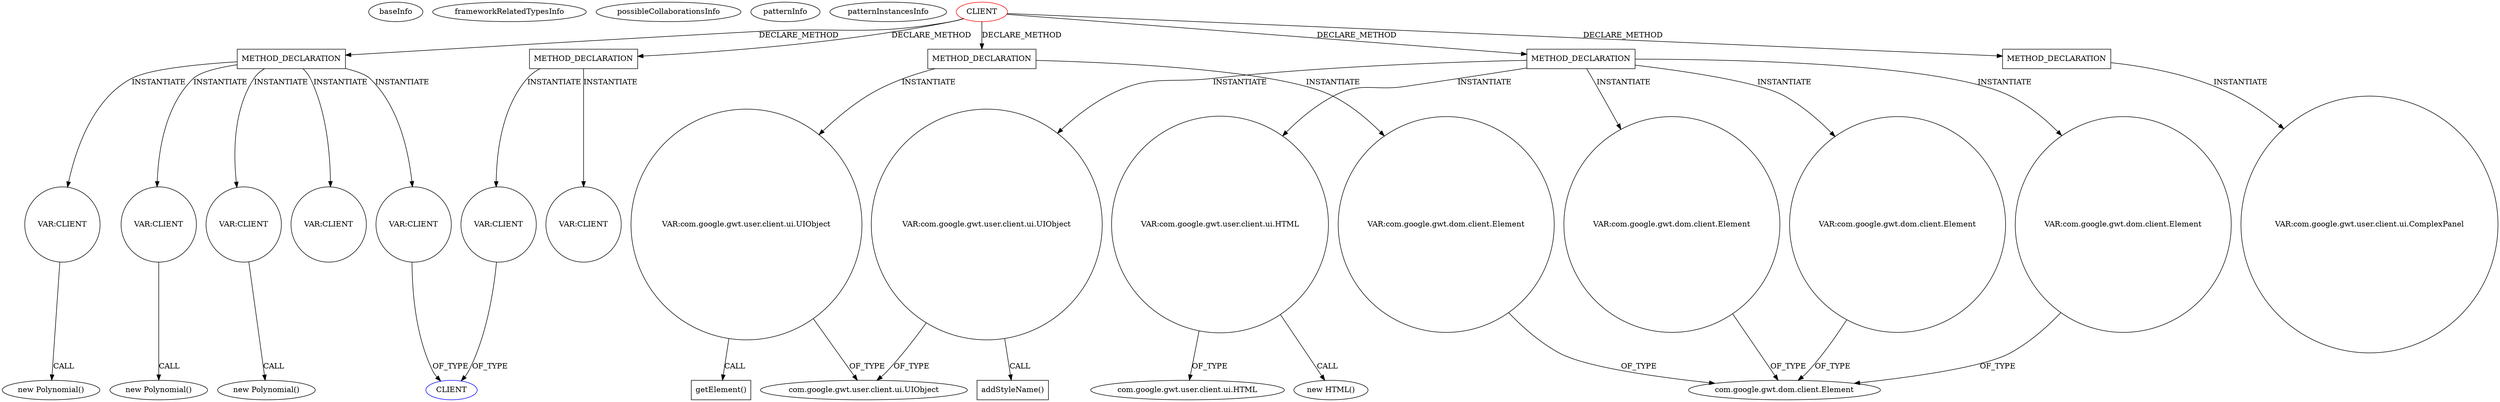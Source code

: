 digraph {
baseInfo[graphId=928,category="pattern",isAnonymous=false,possibleRelation=false]
frameworkRelatedTypesInfo[]
possibleCollaborationsInfo[]
patternInfo[frequency=2.0,patternRootClient=0]
patternInstancesInfo[0="luxferrari-AlgebrApp~/luxferrari-AlgebrApp/AlgebrApp-master/AlgebrApp/src/org/luxferrari/algebrapp/client/AlgebrApp.java~AlgebrApp~3667",1="luxferrari-AlgebrApp~/luxferrari-AlgebrApp/AlgebrApp-master/AlgebrApp/src/org/luxferrari/algebrapp/client/SubPolynomial.java~SubPolynomial~3660"]
222[label="new Polynomial()",vertexType="CONSTRUCTOR_CALL",isFrameworkType=false]
223[label="VAR:CLIENT",vertexType="VARIABLE_EXPRESION",isFrameworkType=false,shape=circle]
216[label="METHOD_DECLARATION",vertexType="CLIENT_METHOD_DECLARATION",isFrameworkType=false,shape=box]
0[label="CLIENT",vertexType="ROOT_CLIENT_CLASS_DECLARATION",isFrameworkType=false,color=red]
323[label="METHOD_DECLARATION",vertexType="CLIENT_METHOD_DECLARATION",isFrameworkType=false,shape=box]
337[label="VAR:com.google.gwt.user.client.ui.UIObject",vertexType="VARIABLE_EXPRESION",isFrameworkType=false,shape=circle]
334[label="VAR:com.google.gwt.dom.client.Element",vertexType="VARIABLE_EXPRESION",isFrameworkType=false,shape=circle]
220[label="VAR:CLIENT",vertexType="VARIABLE_EXPRESION",isFrameworkType=false,shape=circle]
229[label="VAR:CLIENT",vertexType="VARIABLE_EXPRESION",isFrameworkType=false,shape=circle]
233[label="VAR:CLIENT",vertexType="VARIABLE_EXPRESION",isFrameworkType=false,shape=circle]
226[label="VAR:CLIENT",vertexType="VARIABLE_EXPRESION",isFrameworkType=false,shape=circle]
232[label="new Polynomial()",vertexType="CONSTRUCTOR_CALL",isFrameworkType=false]
230[label="CLIENT",vertexType="REFERENCE_CLIENT_CLASS_DECLARATION",isFrameworkType=false,color=blue]
278[label="VAR:CLIENT",vertexType="VARIABLE_EXPRESION",isFrameworkType=false,shape=circle]
102[label="com.google.gwt.dom.client.Element",vertexType="FRAMEWORK_CLASS_TYPE",isFrameworkType=false]
54[label="com.google.gwt.user.client.ui.UIObject",vertexType="FRAMEWORK_CLASS_TYPE",isFrameworkType=false]
235[label="METHOD_DECLARATION",vertexType="CLIENT_METHOD_DECLARATION",isFrameworkType=false,shape=box]
257[label="VAR:CLIENT",vertexType="VARIABLE_EXPRESION",isFrameworkType=false,shape=circle]
219[label="new Polynomial()",vertexType="CONSTRUCTOR_CALL",isFrameworkType=false]
366[label="METHOD_DECLARATION",vertexType="CLIENT_METHOD_DECLARATION",isFrameworkType=false,shape=box]
436[label="VAR:com.google.gwt.user.client.ui.UIObject",vertexType="VARIABLE_EXPRESION",isFrameworkType=false,shape=circle]
437[label="addStyleName()",vertexType="INSIDE_CALL",isFrameworkType=false,shape=box]
535[label="VAR:com.google.gwt.user.client.ui.HTML",vertexType="VARIABLE_EXPRESION",isFrameworkType=false,shape=circle]
534[label="new HTML()",vertexType="CONSTRUCTOR_CALL",isFrameworkType=false]
338[label="getElement()",vertexType="INSIDE_CALL",isFrameworkType=false,shape=box]
513[label="VAR:com.google.gwt.dom.client.Element",vertexType="VARIABLE_EXPRESION",isFrameworkType=false,shape=circle]
479[label="VAR:com.google.gwt.dom.client.Element",vertexType="VARIABLE_EXPRESION",isFrameworkType=false,shape=circle]
529[label="VAR:com.google.gwt.dom.client.Element",vertexType="VARIABLE_EXPRESION",isFrameworkType=false,shape=circle]
151[label="com.google.gwt.user.client.ui.HTML",vertexType="FRAMEWORK_CLASS_TYPE",isFrameworkType=false]
312[label="METHOD_DECLARATION",vertexType="CLIENT_METHOD_DECLARATION",isFrameworkType=false,shape=box]
313[label="VAR:com.google.gwt.user.client.ui.ComplexPanel",vertexType="VARIABLE_EXPRESION",isFrameworkType=false,shape=circle]
235->278[label="INSTANTIATE"]
366->479[label="INSTANTIATE"]
479->102[label="OF_TYPE"]
436->437[label="CALL"]
535->534[label="CALL"]
366->513[label="INSTANTIATE"]
0->216[label="DECLARE_METHOD"]
436->54[label="OF_TYPE"]
366->529[label="INSTANTIATE"]
216->223[label="INSTANTIATE"]
323->337[label="INSTANTIATE"]
278->230[label="OF_TYPE"]
216->220[label="INSTANTIATE"]
0->312[label="DECLARE_METHOD"]
513->102[label="OF_TYPE"]
0->235[label="DECLARE_METHOD"]
229->230[label="OF_TYPE"]
312->313[label="INSTANTIATE"]
216->233[label="INSTANTIATE"]
337->54[label="OF_TYPE"]
323->334[label="INSTANTIATE"]
235->257[label="INSTANTIATE"]
366->535[label="INSTANTIATE"]
216->226[label="INSTANTIATE"]
529->102[label="OF_TYPE"]
366->436[label="INSTANTIATE"]
535->151[label="OF_TYPE"]
337->338[label="CALL"]
223->222[label="CALL"]
233->232[label="CALL"]
216->229[label="INSTANTIATE"]
0->366[label="DECLARE_METHOD"]
220->219[label="CALL"]
0->323[label="DECLARE_METHOD"]
334->102[label="OF_TYPE"]
}
